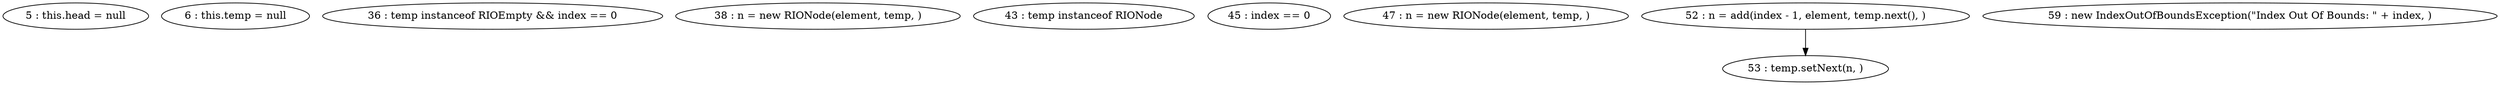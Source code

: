 digraph G {
"5 : this.head = null"
"6 : this.temp = null"
"36 : temp instanceof RIOEmpty && index == 0"
"38 : n = new RIONode(element, temp, )"
"43 : temp instanceof RIONode"
"45 : index == 0"
"47 : n = new RIONode(element, temp, )"
"52 : n = add(index - 1, element, temp.next(), )"
"52 : n = add(index - 1, element, temp.next(), )" -> "53 : temp.setNext(n, )"
"53 : temp.setNext(n, )"
"59 : new IndexOutOfBoundsException(\"Index Out Of Bounds: \" + index, )"
}